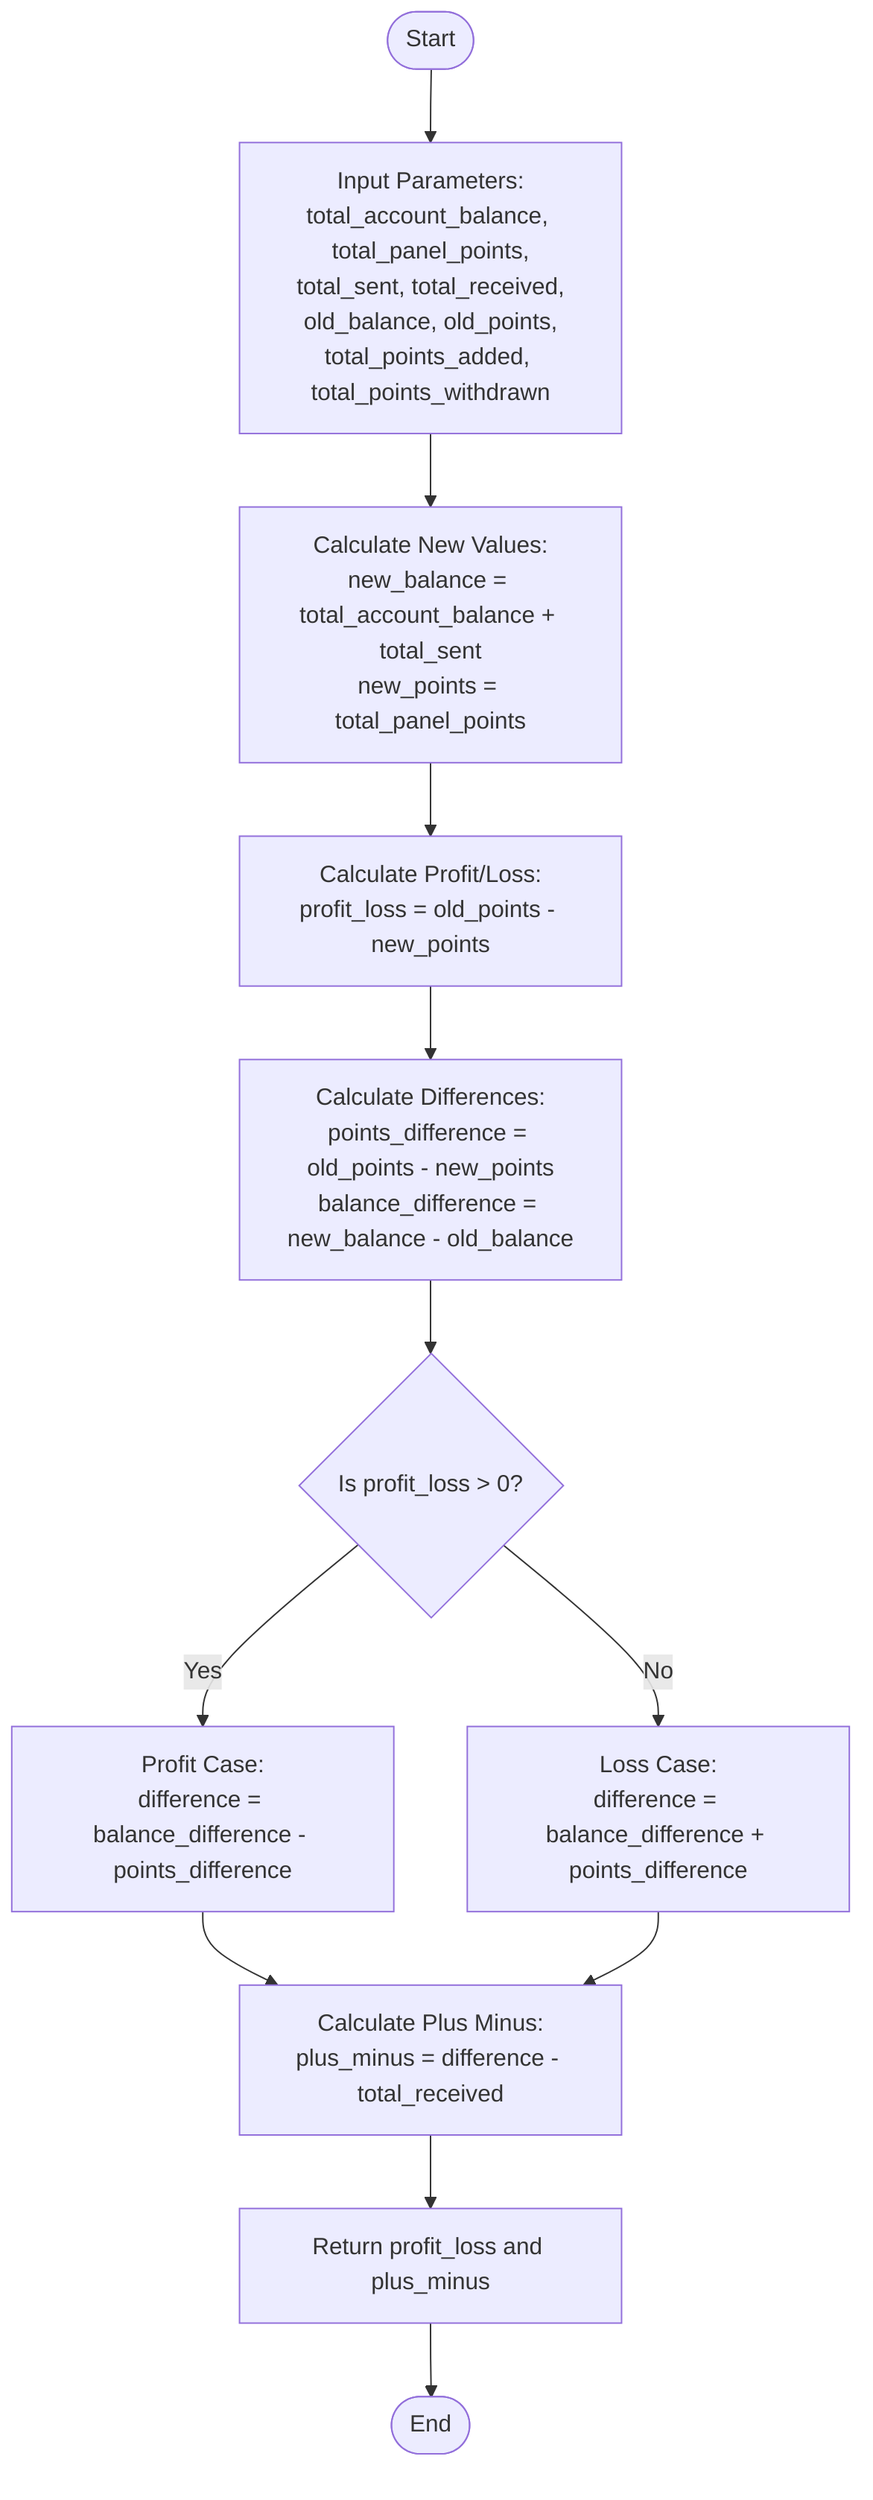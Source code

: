 flowchart TD
    Start([Start]) --> Input[Input Parameters:\ntotal_account_balance, total_panel_points,\ntotal_sent, total_received,\nold_balance, old_points,\ntotal_points_added, total_points_withdrawn]
    
    Input --> CalcNew[Calculate New Values:\nnew_balance = total_account_balance + total_sent\nnew_points = total_panel_points]
    
    CalcNew --> CalcProfitLoss[Calculate Profit/Loss:\nprofit_loss = old_points - new_points]
    
    CalcProfitLoss --> CalcDiff[Calculate Differences:\npoints_difference = old_points - new_points\nbalance_difference = new_balance - old_balance]
    
    CalcDiff --> IsProfitCheck{Is profit_loss > 0?}
    
    IsProfitCheck -- Yes --> ProfitCalc[Profit Case:\ndifference = balance_difference - points_difference]
    IsProfitCheck -- No --> LossCalc[Loss Case:\ndifference = balance_difference + points_difference]
    
    ProfitCalc --> FinalCalc[Calculate Plus Minus:\nplus_minus = difference - total_received]
    LossCalc --> FinalCalc
    
    FinalCalc --> Result[Return profit_loss and plus_minus]
    
    Result --> End([End])